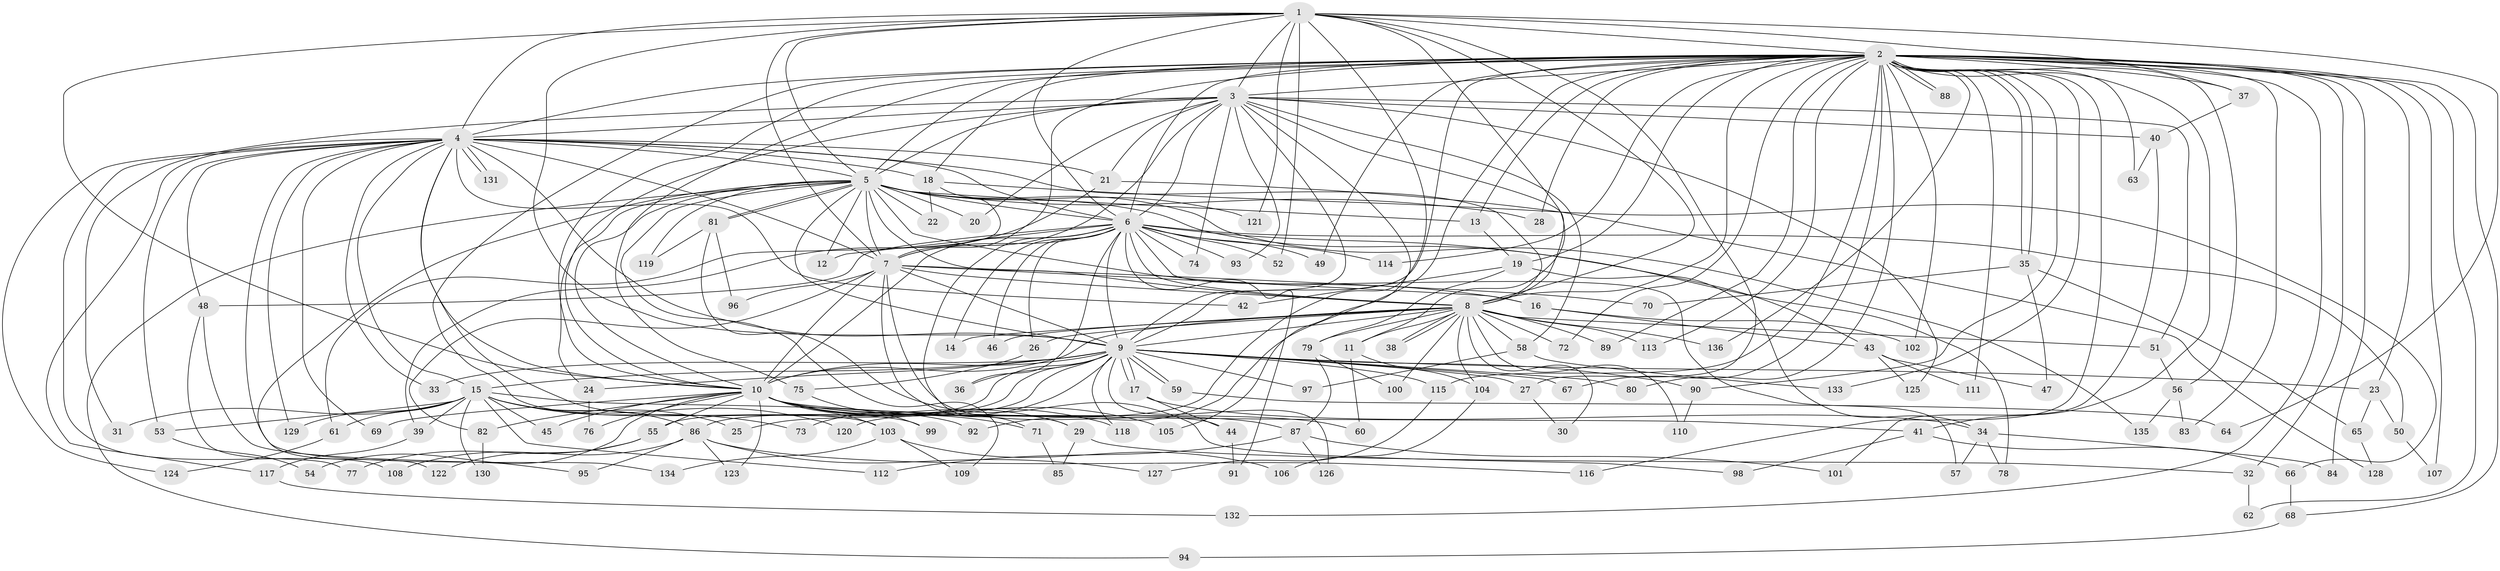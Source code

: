 // Generated by graph-tools (version 1.1) at 2025/14/03/09/25 04:14:12]
// undirected, 136 vertices, 297 edges
graph export_dot {
graph [start="1"]
  node [color=gray90,style=filled];
  1;
  2;
  3;
  4;
  5;
  6;
  7;
  8;
  9;
  10;
  11;
  12;
  13;
  14;
  15;
  16;
  17;
  18;
  19;
  20;
  21;
  22;
  23;
  24;
  25;
  26;
  27;
  28;
  29;
  30;
  31;
  32;
  33;
  34;
  35;
  36;
  37;
  38;
  39;
  40;
  41;
  42;
  43;
  44;
  45;
  46;
  47;
  48;
  49;
  50;
  51;
  52;
  53;
  54;
  55;
  56;
  57;
  58;
  59;
  60;
  61;
  62;
  63;
  64;
  65;
  66;
  67;
  68;
  69;
  70;
  71;
  72;
  73;
  74;
  75;
  76;
  77;
  78;
  79;
  80;
  81;
  82;
  83;
  84;
  85;
  86;
  87;
  88;
  89;
  90;
  91;
  92;
  93;
  94;
  95;
  96;
  97;
  98;
  99;
  100;
  101;
  102;
  103;
  104;
  105;
  106;
  107;
  108;
  109;
  110;
  111;
  112;
  113;
  114;
  115;
  116;
  117;
  118;
  119;
  120;
  121;
  122;
  123;
  124;
  125;
  126;
  127;
  128;
  129;
  130;
  131;
  132;
  133;
  134;
  135;
  136;
  1 -- 2;
  1 -- 3;
  1 -- 4;
  1 -- 5;
  1 -- 6;
  1 -- 7;
  1 -- 8;
  1 -- 9;
  1 -- 10;
  1 -- 11;
  1 -- 27;
  1 -- 37;
  1 -- 52;
  1 -- 64;
  1 -- 120;
  1 -- 121;
  2 -- 3;
  2 -- 4;
  2 -- 5;
  2 -- 6;
  2 -- 7;
  2 -- 8;
  2 -- 9;
  2 -- 10;
  2 -- 13;
  2 -- 18;
  2 -- 19;
  2 -- 23;
  2 -- 28;
  2 -- 32;
  2 -- 35;
  2 -- 35;
  2 -- 37;
  2 -- 41;
  2 -- 49;
  2 -- 56;
  2 -- 62;
  2 -- 63;
  2 -- 67;
  2 -- 68;
  2 -- 72;
  2 -- 75;
  2 -- 80;
  2 -- 83;
  2 -- 84;
  2 -- 88;
  2 -- 88;
  2 -- 89;
  2 -- 90;
  2 -- 92;
  2 -- 102;
  2 -- 103;
  2 -- 107;
  2 -- 111;
  2 -- 113;
  2 -- 114;
  2 -- 115;
  2 -- 116;
  2 -- 132;
  2 -- 133;
  2 -- 136;
  3 -- 4;
  3 -- 5;
  3 -- 6;
  3 -- 7;
  3 -- 8;
  3 -- 9;
  3 -- 10;
  3 -- 20;
  3 -- 21;
  3 -- 31;
  3 -- 40;
  3 -- 51;
  3 -- 58;
  3 -- 74;
  3 -- 93;
  3 -- 105;
  3 -- 125;
  4 -- 5;
  4 -- 6;
  4 -- 7;
  4 -- 8;
  4 -- 9;
  4 -- 10;
  4 -- 15;
  4 -- 18;
  4 -- 21;
  4 -- 33;
  4 -- 42;
  4 -- 48;
  4 -- 53;
  4 -- 69;
  4 -- 99;
  4 -- 108;
  4 -- 117;
  4 -- 124;
  4 -- 129;
  4 -- 131;
  4 -- 131;
  4 -- 134;
  5 -- 6;
  5 -- 7;
  5 -- 8;
  5 -- 9;
  5 -- 10;
  5 -- 12;
  5 -- 13;
  5 -- 16;
  5 -- 20;
  5 -- 22;
  5 -- 24;
  5 -- 28;
  5 -- 43;
  5 -- 81;
  5 -- 81;
  5 -- 94;
  5 -- 109;
  5 -- 119;
  5 -- 121;
  5 -- 122;
  5 -- 135;
  6 -- 7;
  6 -- 8;
  6 -- 9;
  6 -- 10;
  6 -- 12;
  6 -- 14;
  6 -- 26;
  6 -- 36;
  6 -- 46;
  6 -- 48;
  6 -- 49;
  6 -- 50;
  6 -- 52;
  6 -- 57;
  6 -- 71;
  6 -- 74;
  6 -- 78;
  6 -- 91;
  6 -- 93;
  6 -- 114;
  7 -- 8;
  7 -- 9;
  7 -- 10;
  7 -- 16;
  7 -- 29;
  7 -- 44;
  7 -- 70;
  7 -- 82;
  7 -- 96;
  8 -- 9;
  8 -- 10;
  8 -- 11;
  8 -- 14;
  8 -- 26;
  8 -- 30;
  8 -- 38;
  8 -- 38;
  8 -- 46;
  8 -- 51;
  8 -- 58;
  8 -- 72;
  8 -- 79;
  8 -- 89;
  8 -- 100;
  8 -- 104;
  8 -- 110;
  8 -- 113;
  8 -- 136;
  9 -- 10;
  9 -- 15;
  9 -- 17;
  9 -- 17;
  9 -- 23;
  9 -- 24;
  9 -- 25;
  9 -- 27;
  9 -- 33;
  9 -- 36;
  9 -- 55;
  9 -- 59;
  9 -- 59;
  9 -- 67;
  9 -- 73;
  9 -- 80;
  9 -- 86;
  9 -- 90;
  9 -- 97;
  9 -- 115;
  9 -- 118;
  9 -- 126;
  10 -- 29;
  10 -- 41;
  10 -- 45;
  10 -- 54;
  10 -- 55;
  10 -- 60;
  10 -- 69;
  10 -- 71;
  10 -- 76;
  10 -- 82;
  10 -- 87;
  10 -- 103;
  10 -- 105;
  10 -- 118;
  10 -- 123;
  11 -- 60;
  11 -- 104;
  13 -- 19;
  15 -- 25;
  15 -- 31;
  15 -- 39;
  15 -- 45;
  15 -- 53;
  15 -- 61;
  15 -- 73;
  15 -- 86;
  15 -- 92;
  15 -- 112;
  15 -- 120;
  15 -- 129;
  15 -- 130;
  16 -- 43;
  16 -- 102;
  17 -- 34;
  17 -- 44;
  18 -- 22;
  18 -- 61;
  18 -- 66;
  19 -- 34;
  19 -- 42;
  19 -- 79;
  21 -- 39;
  21 -- 128;
  23 -- 50;
  23 -- 65;
  24 -- 76;
  26 -- 75;
  27 -- 30;
  29 -- 32;
  29 -- 85;
  32 -- 62;
  34 -- 57;
  34 -- 78;
  34 -- 84;
  35 -- 47;
  35 -- 65;
  35 -- 70;
  37 -- 40;
  39 -- 117;
  40 -- 63;
  40 -- 101;
  41 -- 66;
  41 -- 98;
  43 -- 47;
  43 -- 111;
  43 -- 125;
  44 -- 91;
  48 -- 77;
  48 -- 95;
  50 -- 107;
  51 -- 56;
  53 -- 54;
  55 -- 77;
  55 -- 122;
  56 -- 83;
  56 -- 135;
  58 -- 97;
  58 -- 133;
  59 -- 64;
  61 -- 124;
  65 -- 128;
  66 -- 68;
  68 -- 94;
  71 -- 85;
  75 -- 99;
  79 -- 87;
  79 -- 100;
  81 -- 96;
  81 -- 98;
  81 -- 119;
  82 -- 130;
  86 -- 95;
  86 -- 108;
  86 -- 116;
  86 -- 123;
  86 -- 127;
  87 -- 101;
  87 -- 112;
  87 -- 126;
  90 -- 110;
  103 -- 106;
  103 -- 109;
  103 -- 134;
  104 -- 106;
  115 -- 127;
  117 -- 132;
}
